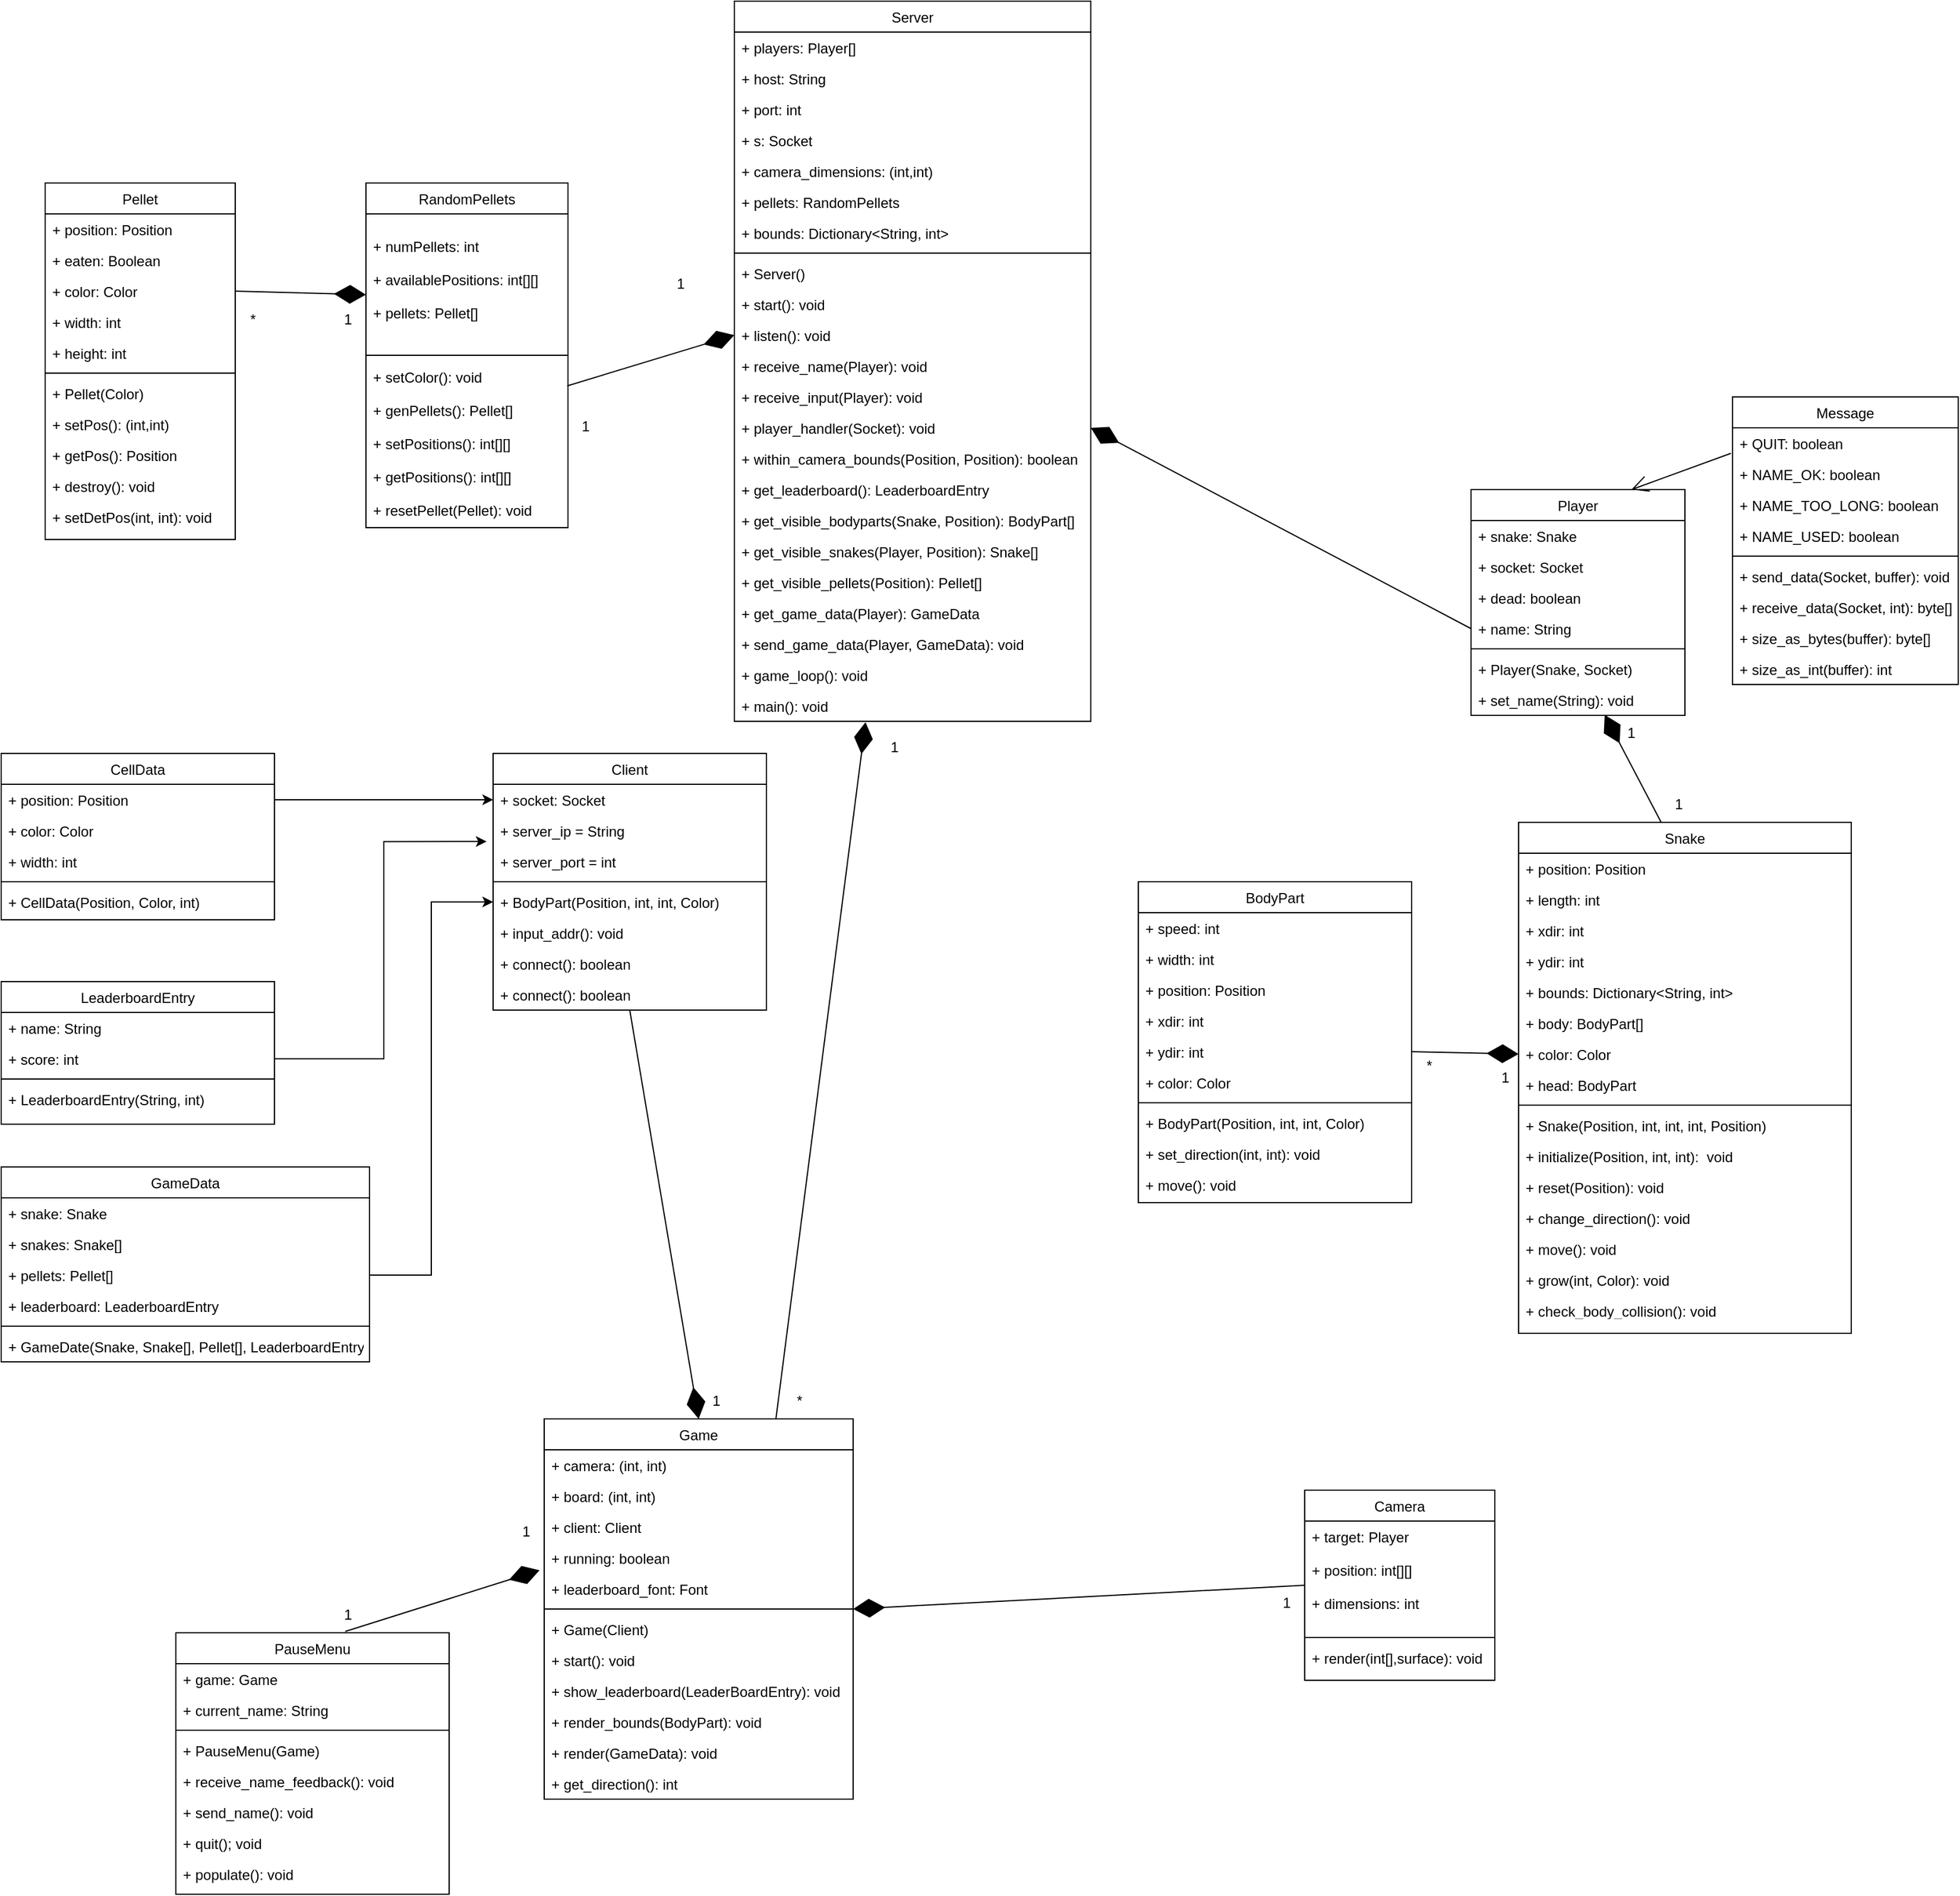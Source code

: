 <mxfile version="20.4.0" type="device"><diagram id="C5RBs43oDa-KdzZeNtuy" name="Page-1"><mxGraphModel dx="4647" dy="3309" grid="1" gridSize="10" guides="1" tooltips="1" connect="1" arrows="1" fold="1" page="1" pageScale="1" pageWidth="827" pageHeight="1169" math="0" shadow="0"><root><mxCell id="WIyWlLk6GJQsqaUBKTNV-0"/><mxCell id="WIyWlLk6GJQsqaUBKTNV-1" parent="WIyWlLk6GJQsqaUBKTNV-0"/><mxCell id="zkfFHV4jXpPFQw0GAbJ--0" value="Snake" style="swimlane;fontStyle=0;align=center;verticalAlign=top;childLayout=stackLayout;horizontal=1;startSize=26;horizontalStack=0;resizeParent=1;resizeLast=0;collapsible=1;marginBottom=0;rounded=0;shadow=0;strokeWidth=1;" parent="WIyWlLk6GJQsqaUBKTNV-1" vertex="1"><mxGeometry x="450" y="148" width="280" height="430" as="geometry"><mxRectangle x="230" y="140" width="160" height="26" as="alternateBounds"/></mxGeometry></mxCell><mxCell id="zkfFHV4jXpPFQw0GAbJ--3" value="+ position: Position" style="text;align=left;verticalAlign=top;spacingLeft=4;spacingRight=4;overflow=hidden;rotatable=0;points=[[0,0.5],[1,0.5]];portConstraint=eastwest;rounded=0;shadow=0;html=0;" parent="zkfFHV4jXpPFQw0GAbJ--0" vertex="1"><mxGeometry y="26" width="280" height="26" as="geometry"/></mxCell><mxCell id="48n-XWehbsM2ndOHuNbW-22" value="+ length: int" style="text;align=left;verticalAlign=top;spacingLeft=4;spacingRight=4;overflow=hidden;rotatable=0;points=[[0,0.5],[1,0.5]];portConstraint=eastwest;rounded=0;shadow=0;html=0;" parent="zkfFHV4jXpPFQw0GAbJ--0" vertex="1"><mxGeometry y="52" width="280" height="26" as="geometry"/></mxCell><mxCell id="_cv5sk4QnONguo-uFvRL-14" value="+ xdir: int" style="text;align=left;verticalAlign=top;spacingLeft=4;spacingRight=4;overflow=hidden;rotatable=0;points=[[0,0.5],[1,0.5]];portConstraint=eastwest;rounded=0;shadow=0;html=0;" parent="zkfFHV4jXpPFQw0GAbJ--0" vertex="1"><mxGeometry y="78" width="280" height="26" as="geometry"/></mxCell><mxCell id="_cv5sk4QnONguo-uFvRL-15" value="+ ydir: int" style="text;align=left;verticalAlign=top;spacingLeft=4;spacingRight=4;overflow=hidden;rotatable=0;points=[[0,0.5],[1,0.5]];portConstraint=eastwest;rounded=0;shadow=0;html=0;" parent="zkfFHV4jXpPFQw0GAbJ--0" vertex="1"><mxGeometry y="104" width="280" height="26" as="geometry"/></mxCell><mxCell id="_cv5sk4QnONguo-uFvRL-16" value="+ bounds: Dictionary&lt;String, int&gt;" style="text;align=left;verticalAlign=top;spacingLeft=4;spacingRight=4;overflow=hidden;rotatable=0;points=[[0,0.5],[1,0.5]];portConstraint=eastwest;rounded=0;shadow=0;html=0;" parent="zkfFHV4jXpPFQw0GAbJ--0" vertex="1"><mxGeometry y="130" width="280" height="26" as="geometry"/></mxCell><mxCell id="zkfFHV4jXpPFQw0GAbJ--1" value="+ body: BodyPart[]" style="text;align=left;verticalAlign=top;spacingLeft=4;spacingRight=4;overflow=hidden;rotatable=0;points=[[0,0.5],[1,0.5]];portConstraint=eastwest;" parent="zkfFHV4jXpPFQw0GAbJ--0" vertex="1"><mxGeometry y="156" width="280" height="26" as="geometry"/></mxCell><mxCell id="48n-XWehbsM2ndOHuNbW-24" value="+ color: Color" style="text;align=left;verticalAlign=top;spacingLeft=4;spacingRight=4;overflow=hidden;rotatable=0;points=[[0,0.5],[1,0.5]];portConstraint=eastwest;rounded=0;shadow=0;html=0;" parent="zkfFHV4jXpPFQw0GAbJ--0" vertex="1"><mxGeometry y="182" width="280" height="26" as="geometry"/></mxCell><mxCell id="_cv5sk4QnONguo-uFvRL-13" value="+ head: BodyPart" style="text;align=left;verticalAlign=top;spacingLeft=4;spacingRight=4;overflow=hidden;rotatable=0;points=[[0,0.5],[1,0.5]];portConstraint=eastwest;rounded=0;shadow=0;html=0;" parent="zkfFHV4jXpPFQw0GAbJ--0" vertex="1"><mxGeometry y="208" width="280" height="26" as="geometry"/></mxCell><mxCell id="zkfFHV4jXpPFQw0GAbJ--4" value="" style="line;html=1;strokeWidth=1;align=left;verticalAlign=middle;spacingTop=-1;spacingLeft=3;spacingRight=3;rotatable=0;labelPosition=right;points=[];portConstraint=eastwest;" parent="zkfFHV4jXpPFQw0GAbJ--0" vertex="1"><mxGeometry y="234" width="280" height="8" as="geometry"/></mxCell><mxCell id="zkfFHV4jXpPFQw0GAbJ--5" value="+ Snake(Position, int, int, int, Position)" style="text;align=left;verticalAlign=top;spacingLeft=4;spacingRight=4;overflow=hidden;rotatable=0;points=[[0,0.5],[1,0.5]];portConstraint=eastwest;" parent="zkfFHV4jXpPFQw0GAbJ--0" vertex="1"><mxGeometry y="242" width="280" height="26" as="geometry"/></mxCell><mxCell id="48n-XWehbsM2ndOHuNbW-25" value="+ initialize(Position, int, int):  void" style="text;align=left;verticalAlign=top;spacingLeft=4;spacingRight=4;overflow=hidden;rotatable=0;points=[[0,0.5],[1,0.5]];portConstraint=eastwest;" parent="zkfFHV4jXpPFQw0GAbJ--0" vertex="1"><mxGeometry y="268" width="280" height="26" as="geometry"/></mxCell><mxCell id="48n-XWehbsM2ndOHuNbW-31" value="+ reset(Position): void" style="text;align=left;verticalAlign=top;spacingLeft=4;spacingRight=4;overflow=hidden;rotatable=0;points=[[0,0.5],[1,0.5]];portConstraint=eastwest;" parent="zkfFHV4jXpPFQw0GAbJ--0" vertex="1"><mxGeometry y="294" width="280" height="26" as="geometry"/></mxCell><mxCell id="48n-XWehbsM2ndOHuNbW-26" value="+ change_direction(): void" style="text;align=left;verticalAlign=top;spacingLeft=4;spacingRight=4;overflow=hidden;rotatable=0;points=[[0,0.5],[1,0.5]];portConstraint=eastwest;" parent="zkfFHV4jXpPFQw0GAbJ--0" vertex="1"><mxGeometry y="320" width="280" height="26" as="geometry"/></mxCell><mxCell id="48n-XWehbsM2ndOHuNbW-27" value="+ move(): void" style="text;align=left;verticalAlign=top;spacingLeft=4;spacingRight=4;overflow=hidden;rotatable=0;points=[[0,0.5],[1,0.5]];portConstraint=eastwest;" parent="zkfFHV4jXpPFQw0GAbJ--0" vertex="1"><mxGeometry y="346" width="280" height="26" as="geometry"/></mxCell><mxCell id="48n-XWehbsM2ndOHuNbW-29" value="+ grow(int, Color): void" style="text;align=left;verticalAlign=top;spacingLeft=4;spacingRight=4;overflow=hidden;rotatable=0;points=[[0,0.5],[1,0.5]];portConstraint=eastwest;" parent="zkfFHV4jXpPFQw0GAbJ--0" vertex="1"><mxGeometry y="372" width="280" height="26" as="geometry"/></mxCell><mxCell id="48n-XWehbsM2ndOHuNbW-28" value="+ check_body_collision(): void" style="text;align=left;verticalAlign=top;spacingLeft=4;spacingRight=4;overflow=hidden;rotatable=0;points=[[0,0.5],[1,0.5]];portConstraint=eastwest;" parent="zkfFHV4jXpPFQw0GAbJ--0" vertex="1"><mxGeometry y="398" width="280" height="16" as="geometry"/></mxCell><mxCell id="zkfFHV4jXpPFQw0GAbJ--6" value="Player" style="swimlane;fontStyle=0;align=center;verticalAlign=top;childLayout=stackLayout;horizontal=1;startSize=26;horizontalStack=0;resizeParent=1;resizeLast=0;collapsible=1;marginBottom=0;rounded=0;shadow=0;strokeWidth=1;" parent="WIyWlLk6GJQsqaUBKTNV-1" vertex="1"><mxGeometry x="410" y="-132" width="180" height="190" as="geometry"><mxRectangle x="130" y="380" width="160" height="26" as="alternateBounds"/></mxGeometry></mxCell><mxCell id="zkfFHV4jXpPFQw0GAbJ--8" value="+ snake: Snake" style="text;align=left;verticalAlign=top;spacingLeft=4;spacingRight=4;overflow=hidden;rotatable=0;points=[[0,0.5],[1,0.5]];portConstraint=eastwest;rounded=0;shadow=0;html=0;" parent="zkfFHV4jXpPFQw0GAbJ--6" vertex="1"><mxGeometry y="26" width="180" height="26" as="geometry"/></mxCell><mxCell id="_cv5sk4QnONguo-uFvRL-17" value="+ socket: Socket" style="text;align=left;verticalAlign=top;spacingLeft=4;spacingRight=4;overflow=hidden;rotatable=0;points=[[0,0.5],[1,0.5]];portConstraint=eastwest;rounded=0;shadow=0;html=0;" parent="zkfFHV4jXpPFQw0GAbJ--6" vertex="1"><mxGeometry y="52" width="180" height="26" as="geometry"/></mxCell><mxCell id="_cv5sk4QnONguo-uFvRL-18" value="+ dead: boolean" style="text;align=left;verticalAlign=top;spacingLeft=4;spacingRight=4;overflow=hidden;rotatable=0;points=[[0,0.5],[1,0.5]];portConstraint=eastwest;rounded=0;shadow=0;html=0;" parent="zkfFHV4jXpPFQw0GAbJ--6" vertex="1"><mxGeometry y="78" width="180" height="26" as="geometry"/></mxCell><mxCell id="_cv5sk4QnONguo-uFvRL-19" value="+ name: String" style="text;align=left;verticalAlign=top;spacingLeft=4;spacingRight=4;overflow=hidden;rotatable=0;points=[[0,0.5],[1,0.5]];portConstraint=eastwest;rounded=0;shadow=0;html=0;" parent="zkfFHV4jXpPFQw0GAbJ--6" vertex="1"><mxGeometry y="104" width="180" height="26" as="geometry"/></mxCell><mxCell id="zkfFHV4jXpPFQw0GAbJ--9" value="" style="line;html=1;strokeWidth=1;align=left;verticalAlign=middle;spacingTop=-1;spacingLeft=3;spacingRight=3;rotatable=0;labelPosition=right;points=[];portConstraint=eastwest;" parent="zkfFHV4jXpPFQw0GAbJ--6" vertex="1"><mxGeometry y="130" width="180" height="8" as="geometry"/></mxCell><mxCell id="zkfFHV4jXpPFQw0GAbJ--11" value="+ Player(Snake, Socket)" style="text;align=left;verticalAlign=top;spacingLeft=4;spacingRight=4;overflow=hidden;rotatable=0;points=[[0,0.5],[1,0.5]];portConstraint=eastwest;" parent="zkfFHV4jXpPFQw0GAbJ--6" vertex="1"><mxGeometry y="138" width="180" height="26" as="geometry"/></mxCell><mxCell id="48n-XWehbsM2ndOHuNbW-16" value="+ set_name(String): void" style="text;align=left;verticalAlign=top;spacingLeft=4;spacingRight=4;overflow=hidden;rotatable=0;points=[[0,0.5],[1,0.5]];portConstraint=eastwest;" parent="zkfFHV4jXpPFQw0GAbJ--6" vertex="1"><mxGeometry y="164" width="180" height="26" as="geometry"/></mxCell><mxCell id="zkfFHV4jXpPFQw0GAbJ--17" value="Pellet" style="swimlane;fontStyle=0;align=center;verticalAlign=top;childLayout=stackLayout;horizontal=1;startSize=26;horizontalStack=0;resizeParent=1;resizeLast=0;collapsible=1;marginBottom=0;rounded=0;shadow=0;strokeWidth=1;" parent="WIyWlLk6GJQsqaUBKTNV-1" vertex="1"><mxGeometry x="-790" y="-390" width="160" height="300" as="geometry"><mxRectangle x="550" y="140" width="160" height="26" as="alternateBounds"/></mxGeometry></mxCell><mxCell id="zkfFHV4jXpPFQw0GAbJ--18" value="+ position: Position" style="text;align=left;verticalAlign=top;spacingLeft=4;spacingRight=4;overflow=hidden;rotatable=0;points=[[0,0.5],[1,0.5]];portConstraint=eastwest;" parent="zkfFHV4jXpPFQw0GAbJ--17" vertex="1"><mxGeometry y="26" width="160" height="26" as="geometry"/></mxCell><mxCell id="zkfFHV4jXpPFQw0GAbJ--19" value="+ eaten: Boolean" style="text;align=left;verticalAlign=top;spacingLeft=4;spacingRight=4;overflow=hidden;rotatable=0;points=[[0,0.5],[1,0.5]];portConstraint=eastwest;rounded=0;shadow=0;html=0;" parent="zkfFHV4jXpPFQw0GAbJ--17" vertex="1"><mxGeometry y="52" width="160" height="26" as="geometry"/></mxCell><mxCell id="zkfFHV4jXpPFQw0GAbJ--20" value="+ color: Color" style="text;align=left;verticalAlign=top;spacingLeft=4;spacingRight=4;overflow=hidden;rotatable=0;points=[[0,0.5],[1,0.5]];portConstraint=eastwest;rounded=0;shadow=0;html=0;" parent="zkfFHV4jXpPFQw0GAbJ--17" vertex="1"><mxGeometry y="78" width="160" height="26" as="geometry"/></mxCell><mxCell id="zkfFHV4jXpPFQw0GAbJ--21" value="+ width: int" style="text;align=left;verticalAlign=top;spacingLeft=4;spacingRight=4;overflow=hidden;rotatable=0;points=[[0,0.5],[1,0.5]];portConstraint=eastwest;rounded=0;shadow=0;html=0;" parent="zkfFHV4jXpPFQw0GAbJ--17" vertex="1"><mxGeometry y="104" width="160" height="26" as="geometry"/></mxCell><mxCell id="zkfFHV4jXpPFQw0GAbJ--22" value="+ height: int" style="text;align=left;verticalAlign=top;spacingLeft=4;spacingRight=4;overflow=hidden;rotatable=0;points=[[0,0.5],[1,0.5]];portConstraint=eastwest;rounded=0;shadow=0;html=0;" parent="zkfFHV4jXpPFQw0GAbJ--17" vertex="1"><mxGeometry y="130" width="160" height="26" as="geometry"/></mxCell><mxCell id="zkfFHV4jXpPFQw0GAbJ--23" value="" style="line;html=1;strokeWidth=1;align=left;verticalAlign=middle;spacingTop=-1;spacingLeft=3;spacingRight=3;rotatable=0;labelPosition=right;points=[];portConstraint=eastwest;" parent="zkfFHV4jXpPFQw0GAbJ--17" vertex="1"><mxGeometry y="156" width="160" height="8" as="geometry"/></mxCell><mxCell id="48n-XWehbsM2ndOHuNbW-38" value="+ Pellet(Color)" style="text;align=left;verticalAlign=top;spacingLeft=4;spacingRight=4;overflow=hidden;rotatable=0;points=[[0,0.5],[1,0.5]];portConstraint=eastwest;" parent="zkfFHV4jXpPFQw0GAbJ--17" vertex="1"><mxGeometry y="164" width="160" height="26" as="geometry"/></mxCell><mxCell id="zkfFHV4jXpPFQw0GAbJ--24" value="+ setPos(): (int,int)" style="text;align=left;verticalAlign=top;spacingLeft=4;spacingRight=4;overflow=hidden;rotatable=0;points=[[0,0.5],[1,0.5]];portConstraint=eastwest;" parent="zkfFHV4jXpPFQw0GAbJ--17" vertex="1"><mxGeometry y="190" width="160" height="26" as="geometry"/></mxCell><mxCell id="zkfFHV4jXpPFQw0GAbJ--25" value="+ getPos(): Position" style="text;align=left;verticalAlign=top;spacingLeft=4;spacingRight=4;overflow=hidden;rotatable=0;points=[[0,0.5],[1,0.5]];portConstraint=eastwest;" parent="zkfFHV4jXpPFQw0GAbJ--17" vertex="1"><mxGeometry y="216" width="160" height="26" as="geometry"/></mxCell><mxCell id="48n-XWehbsM2ndOHuNbW-34" value="+ destroy(): void" style="text;align=left;verticalAlign=top;spacingLeft=4;spacingRight=4;overflow=hidden;rotatable=0;points=[[0,0.5],[1,0.5]];portConstraint=eastwest;" parent="zkfFHV4jXpPFQw0GAbJ--17" vertex="1"><mxGeometry y="242" width="160" height="26" as="geometry"/></mxCell><mxCell id="48n-XWehbsM2ndOHuNbW-35" value="+ setDetPos(int, int): void" style="text;align=left;verticalAlign=top;spacingLeft=4;spacingRight=4;overflow=hidden;rotatable=0;points=[[0,0.5],[1,0.5]];portConstraint=eastwest;" parent="zkfFHV4jXpPFQw0GAbJ--17" vertex="1"><mxGeometry y="268" width="160" height="26" as="geometry"/></mxCell><mxCell id="48n-XWehbsM2ndOHuNbW-0" value="Message" style="swimlane;fontStyle=0;align=center;verticalAlign=top;childLayout=stackLayout;horizontal=1;startSize=26;horizontalStack=0;resizeParent=1;resizeLast=0;collapsible=1;marginBottom=0;rounded=0;shadow=0;strokeWidth=1;" parent="WIyWlLk6GJQsqaUBKTNV-1" vertex="1"><mxGeometry x="630" y="-210" width="190" height="242" as="geometry"><mxRectangle x="130" y="380" width="160" height="26" as="alternateBounds"/></mxGeometry></mxCell><mxCell id="48n-XWehbsM2ndOHuNbW-1" value="+ QUIT: boolean" style="text;align=left;verticalAlign=top;spacingLeft=4;spacingRight=4;overflow=hidden;rotatable=0;points=[[0,0.5],[1,0.5]];portConstraint=eastwest;" parent="48n-XWehbsM2ndOHuNbW-0" vertex="1"><mxGeometry y="26" width="190" height="26" as="geometry"/></mxCell><mxCell id="_cv5sk4QnONguo-uFvRL-66" value="+ NAME_OK: boolean" style="text;align=left;verticalAlign=top;spacingLeft=4;spacingRight=4;overflow=hidden;rotatable=0;points=[[0,0.5],[1,0.5]];portConstraint=eastwest;" parent="48n-XWehbsM2ndOHuNbW-0" vertex="1"><mxGeometry y="52" width="190" height="26" as="geometry"/></mxCell><mxCell id="_cv5sk4QnONguo-uFvRL-67" value="+ NAME_TOO_LONG: boolean" style="text;align=left;verticalAlign=top;spacingLeft=4;spacingRight=4;overflow=hidden;rotatable=0;points=[[0,0.5],[1,0.5]];portConstraint=eastwest;" parent="48n-XWehbsM2ndOHuNbW-0" vertex="1"><mxGeometry y="78" width="190" height="26" as="geometry"/></mxCell><mxCell id="_cv5sk4QnONguo-uFvRL-68" value="+ NAME_USED: boolean" style="text;align=left;verticalAlign=top;spacingLeft=4;spacingRight=4;overflow=hidden;rotatable=0;points=[[0,0.5],[1,0.5]];portConstraint=eastwest;" parent="48n-XWehbsM2ndOHuNbW-0" vertex="1"><mxGeometry y="104" width="190" height="26" as="geometry"/></mxCell><mxCell id="48n-XWehbsM2ndOHuNbW-3" value="" style="line;html=1;strokeWidth=1;align=left;verticalAlign=middle;spacingTop=-1;spacingLeft=3;spacingRight=3;rotatable=0;labelPosition=right;points=[];portConstraint=eastwest;" parent="48n-XWehbsM2ndOHuNbW-0" vertex="1"><mxGeometry y="130" width="190" height="8" as="geometry"/></mxCell><mxCell id="48n-XWehbsM2ndOHuNbW-4" value="+ send_data(Socket, buffer): void" style="text;align=left;verticalAlign=top;spacingLeft=4;spacingRight=4;overflow=hidden;rotatable=0;points=[[0,0.5],[1,0.5]];portConstraint=eastwest;fontStyle=0" parent="48n-XWehbsM2ndOHuNbW-0" vertex="1"><mxGeometry y="138" width="190" height="26" as="geometry"/></mxCell><mxCell id="48n-XWehbsM2ndOHuNbW-5" value="+ receive_data(Socket, int): byte[]" style="text;align=left;verticalAlign=top;spacingLeft=4;spacingRight=4;overflow=hidden;rotatable=0;points=[[0,0.5],[1,0.5]];portConstraint=eastwest;" parent="48n-XWehbsM2ndOHuNbW-0" vertex="1"><mxGeometry y="164" width="190" height="26" as="geometry"/></mxCell><mxCell id="48n-XWehbsM2ndOHuNbW-39" value="+ size_as_bytes(buffer): byte[]" style="text;align=left;verticalAlign=top;spacingLeft=4;spacingRight=4;overflow=hidden;rotatable=0;points=[[0,0.5],[1,0.5]];portConstraint=eastwest;" parent="48n-XWehbsM2ndOHuNbW-0" vertex="1"><mxGeometry y="190" width="190" height="26" as="geometry"/></mxCell><mxCell id="_cv5sk4QnONguo-uFvRL-69" value="+ size_as_int(buffer): int" style="text;align=left;verticalAlign=top;spacingLeft=4;spacingRight=4;overflow=hidden;rotatable=0;points=[[0,0.5],[1,0.5]];portConstraint=eastwest;" parent="48n-XWehbsM2ndOHuNbW-0" vertex="1"><mxGeometry y="216" width="190" height="26" as="geometry"/></mxCell><mxCell id="zkfFHV4jXpPFQw0GAbJ--13" value="BodyPart" style="swimlane;fontStyle=0;align=center;verticalAlign=top;childLayout=stackLayout;horizontal=1;startSize=26;horizontalStack=0;resizeParent=1;resizeLast=0;collapsible=1;marginBottom=0;rounded=0;shadow=0;strokeWidth=1;" parent="WIyWlLk6GJQsqaUBKTNV-1" vertex="1"><mxGeometry x="130" y="198" width="230" height="270" as="geometry"><mxRectangle x="340" y="380" width="170" height="26" as="alternateBounds"/></mxGeometry></mxCell><mxCell id="zkfFHV4jXpPFQw0GAbJ--14" value="+ speed: int" style="text;align=left;verticalAlign=top;spacingLeft=4;spacingRight=4;overflow=hidden;rotatable=0;points=[[0,0.5],[1,0.5]];portConstraint=eastwest;" parent="zkfFHV4jXpPFQw0GAbJ--13" vertex="1"><mxGeometry y="26" width="230" height="26" as="geometry"/></mxCell><mxCell id="48n-XWehbsM2ndOHuNbW-12" value="+ width: int" style="text;align=left;verticalAlign=top;spacingLeft=4;spacingRight=4;overflow=hidden;rotatable=0;points=[[0,0.5],[1,0.5]];portConstraint=eastwest;" parent="zkfFHV4jXpPFQw0GAbJ--13" vertex="1"><mxGeometry y="52" width="230" height="26" as="geometry"/></mxCell><mxCell id="48n-XWehbsM2ndOHuNbW-19" value="+ position: Position" style="text;align=left;verticalAlign=top;spacingLeft=4;spacingRight=4;overflow=hidden;rotatable=0;points=[[0,0.5],[1,0.5]];portConstraint=eastwest;" parent="zkfFHV4jXpPFQw0GAbJ--13" vertex="1"><mxGeometry y="78" width="230" height="26" as="geometry"/></mxCell><mxCell id="48n-XWehbsM2ndOHuNbW-18" value="+ xdir: int" style="text;align=left;verticalAlign=top;spacingLeft=4;spacingRight=4;overflow=hidden;rotatable=0;points=[[0,0.5],[1,0.5]];portConstraint=eastwest;" parent="zkfFHV4jXpPFQw0GAbJ--13" vertex="1"><mxGeometry y="104" width="230" height="26" as="geometry"/></mxCell><mxCell id="48n-XWehbsM2ndOHuNbW-17" value="+ ydir: int" style="text;align=left;verticalAlign=top;spacingLeft=4;spacingRight=4;overflow=hidden;rotatable=0;points=[[0,0.5],[1,0.5]];portConstraint=eastwest;" parent="zkfFHV4jXpPFQw0GAbJ--13" vertex="1"><mxGeometry y="130" width="230" height="26" as="geometry"/></mxCell><mxCell id="48n-XWehbsM2ndOHuNbW-20" value="+ color: Color" style="text;align=left;verticalAlign=top;spacingLeft=4;spacingRight=4;overflow=hidden;rotatable=0;points=[[0,0.5],[1,0.5]];portConstraint=eastwest;" parent="zkfFHV4jXpPFQw0GAbJ--13" vertex="1"><mxGeometry y="156" width="230" height="26" as="geometry"/></mxCell><mxCell id="zkfFHV4jXpPFQw0GAbJ--15" value="" style="line;html=1;strokeWidth=1;align=left;verticalAlign=middle;spacingTop=-1;spacingLeft=3;spacingRight=3;rotatable=0;labelPosition=right;points=[];portConstraint=eastwest;" parent="zkfFHV4jXpPFQw0GAbJ--13" vertex="1"><mxGeometry y="182" width="230" height="8" as="geometry"/></mxCell><mxCell id="48n-XWehbsM2ndOHuNbW-21" value="+ BodyPart(Position, int, int, Color)" style="text;align=left;verticalAlign=top;spacingLeft=4;spacingRight=4;overflow=hidden;rotatable=0;points=[[0,0.5],[1,0.5]];portConstraint=eastwest;" parent="zkfFHV4jXpPFQw0GAbJ--13" vertex="1"><mxGeometry y="190" width="230" height="26" as="geometry"/></mxCell><mxCell id="48n-XWehbsM2ndOHuNbW-13" value="+ set_direction(int, int): void" style="text;align=left;verticalAlign=top;spacingLeft=4;spacingRight=4;overflow=hidden;rotatable=0;points=[[0,0.5],[1,0.5]];portConstraint=eastwest;" parent="zkfFHV4jXpPFQw0GAbJ--13" vertex="1"><mxGeometry y="216" width="230" height="26" as="geometry"/></mxCell><mxCell id="48n-XWehbsM2ndOHuNbW-14" value="+ move(): void" style="text;align=left;verticalAlign=top;spacingLeft=4;spacingRight=4;overflow=hidden;rotatable=0;points=[[0,0.5],[1,0.5]];portConstraint=eastwest;" parent="zkfFHV4jXpPFQw0GAbJ--13" vertex="1"><mxGeometry y="242" width="230" height="26" as="geometry"/></mxCell><mxCell id="po9orj5SEVf0U3IAQ7cO-0" value="RandomPellets" style="swimlane;fontStyle=0;align=center;verticalAlign=top;childLayout=stackLayout;horizontal=1;startSize=26;horizontalStack=0;resizeParent=1;resizeParentMax=0;resizeLast=0;collapsible=1;marginBottom=0;" parent="WIyWlLk6GJQsqaUBKTNV-1" vertex="1"><mxGeometry x="-520" y="-390" width="170" height="290" as="geometry"/></mxCell><mxCell id="po9orj5SEVf0U3IAQ7cO-1" value="&#10;+ numPellets: int&#10;&#10;+ availablePositions: int[][]&#10;&#10;+ pellets: Pellet[] " style="text;strokeColor=none;fillColor=none;align=left;verticalAlign=top;spacingLeft=4;spacingRight=4;overflow=hidden;rotatable=0;points=[[0,0.5],[1,0.5]];portConstraint=eastwest;" parent="po9orj5SEVf0U3IAQ7cO-0" vertex="1"><mxGeometry y="26" width="170" height="114" as="geometry"/></mxCell><mxCell id="po9orj5SEVf0U3IAQ7cO-2" value="" style="line;strokeWidth=1;fillColor=none;align=left;verticalAlign=middle;spacingTop=-1;spacingLeft=3;spacingRight=3;rotatable=0;labelPosition=right;points=[];portConstraint=eastwest;strokeColor=inherit;" parent="po9orj5SEVf0U3IAQ7cO-0" vertex="1"><mxGeometry y="140" width="170" height="10" as="geometry"/></mxCell><mxCell id="po9orj5SEVf0U3IAQ7cO-3" value="+ setColor(): void&#10;&#10;+ genPellets(): Pellet[]&#10;&#10;+ setPositions(): int[][]&#10;&#10;+ getPositions(): int[][]&#10;&#10;+ resetPellet(Pellet): void" style="text;strokeColor=none;fillColor=none;align=left;verticalAlign=top;spacingLeft=4;spacingRight=4;overflow=hidden;rotatable=0;points=[[0,0.5],[1,0.5]];portConstraint=eastwest;" parent="po9orj5SEVf0U3IAQ7cO-0" vertex="1"><mxGeometry y="150" width="170" height="140" as="geometry"/></mxCell><mxCell id="po9orj5SEVf0U3IAQ7cO-4" value="Camera" style="swimlane;fontStyle=0;align=center;verticalAlign=top;childLayout=stackLayout;horizontal=1;startSize=26;horizontalStack=0;resizeParent=1;resizeParentMax=0;resizeLast=0;collapsible=1;marginBottom=0;" parent="WIyWlLk6GJQsqaUBKTNV-1" vertex="1"><mxGeometry x="270" y="710" width="160" height="160" as="geometry"/></mxCell><mxCell id="po9orj5SEVf0U3IAQ7cO-5" value="+ target: Player&#10;&#10;+ position: int[][]  &#10;      &#10;+ dimensions: int" style="text;strokeColor=none;fillColor=none;align=left;verticalAlign=top;spacingLeft=4;spacingRight=4;overflow=hidden;rotatable=0;points=[[0,0.5],[1,0.5]];portConstraint=eastwest;" parent="po9orj5SEVf0U3IAQ7cO-4" vertex="1"><mxGeometry y="26" width="160" height="94" as="geometry"/></mxCell><mxCell id="po9orj5SEVf0U3IAQ7cO-6" value="" style="line;strokeWidth=1;fillColor=none;align=left;verticalAlign=middle;spacingTop=-1;spacingLeft=3;spacingRight=3;rotatable=0;labelPosition=right;points=[];portConstraint=eastwest;strokeColor=inherit;" parent="po9orj5SEVf0U3IAQ7cO-4" vertex="1"><mxGeometry y="120" width="160" height="8" as="geometry"/></mxCell><mxCell id="po9orj5SEVf0U3IAQ7cO-7" value="+ render(int[],surface): void" style="text;strokeColor=none;fillColor=none;align=left;verticalAlign=top;spacingLeft=4;spacingRight=4;overflow=hidden;rotatable=0;points=[[0,0.5],[1,0.5]];portConstraint=eastwest;" parent="po9orj5SEVf0U3IAQ7cO-4" vertex="1"><mxGeometry y="128" width="160" height="32" as="geometry"/></mxCell><mxCell id="po9orj5SEVf0U3IAQ7cO-8" value="" style="endArrow=diamondThin;endFill=1;endSize=24;html=1;rounded=0;exitX=1;exitY=0.5;exitDx=0;exitDy=0;entryX=0;entryY=0.5;entryDx=0;entryDy=0;" parent="WIyWlLk6GJQsqaUBKTNV-1" source="48n-XWehbsM2ndOHuNbW-17" target="48n-XWehbsM2ndOHuNbW-24" edge="1"><mxGeometry width="160" relative="1" as="geometry"><mxPoint x="350" y="488" as="sourcePoint"/><mxPoint x="510" y="488" as="targetPoint"/></mxGeometry></mxCell><mxCell id="po9orj5SEVf0U3IAQ7cO-9" value="" style="endArrow=diamondThin;endFill=1;endSize=24;html=1;rounded=0;exitX=1;exitY=0.5;exitDx=0;exitDy=0;" parent="WIyWlLk6GJQsqaUBKTNV-1" source="zkfFHV4jXpPFQw0GAbJ--20" edge="1"><mxGeometry width="160" relative="1" as="geometry"><mxPoint x="-430" y="-160" as="sourcePoint"/><mxPoint x="-520" y="-296" as="targetPoint"/></mxGeometry></mxCell><mxCell id="po9orj5SEVf0U3IAQ7cO-13" value="" style="endArrow=open;endFill=1;endSize=12;html=1;rounded=0;exitX=-0.007;exitY=0.827;exitDx=0;exitDy=0;entryX=0.75;entryY=0;entryDx=0;entryDy=0;exitPerimeter=0;" parent="WIyWlLk6GJQsqaUBKTNV-1" source="48n-XWehbsM2ndOHuNbW-1" target="zkfFHV4jXpPFQw0GAbJ--6" edge="1"><mxGeometry width="160" relative="1" as="geometry"><mxPoint x="630" y="1223" as="sourcePoint"/><mxPoint x="730" y="1198" as="targetPoint"/></mxGeometry></mxCell><mxCell id="QtI4XztvgOENwfLtmvUp-0" value="1" style="text;html=1;strokeColor=none;fillColor=none;align=center;verticalAlign=middle;whiteSpace=wrap;rounded=0;" parent="WIyWlLk6GJQsqaUBKTNV-1" vertex="1"><mxGeometry x="240" y="790" width="30" height="30" as="geometry"/></mxCell><mxCell id="QtI4XztvgOENwfLtmvUp-1" value="1" style="text;html=1;strokeColor=none;fillColor=none;align=center;verticalAlign=middle;whiteSpace=wrap;rounded=0;" parent="WIyWlLk6GJQsqaUBKTNV-1" vertex="1"><mxGeometry x="-400" y="730" width="30" height="30" as="geometry"/></mxCell><mxCell id="QtI4XztvgOENwfLtmvUp-4" value="1" style="text;html=1;strokeColor=none;fillColor=none;align=center;verticalAlign=middle;whiteSpace=wrap;rounded=0;" parent="WIyWlLk6GJQsqaUBKTNV-1" vertex="1"><mxGeometry x="-550" y="-290" width="30" height="30" as="geometry"/></mxCell><mxCell id="QtI4XztvgOENwfLtmvUp-5" value="*" style="text;html=1;strokeColor=none;fillColor=none;align=center;verticalAlign=middle;whiteSpace=wrap;rounded=0;" parent="WIyWlLk6GJQsqaUBKTNV-1" vertex="1"><mxGeometry x="-630" y="-290" width="30" height="30" as="geometry"/></mxCell><mxCell id="QtI4XztvgOENwfLtmvUp-6" value="1" style="text;html=1;strokeColor=none;fillColor=none;align=center;verticalAlign=middle;whiteSpace=wrap;rounded=0;" parent="WIyWlLk6GJQsqaUBKTNV-1" vertex="1"><mxGeometry x="424" y="348" width="30" height="30" as="geometry"/></mxCell><mxCell id="QtI4XztvgOENwfLtmvUp-7" value="*" style="text;html=1;strokeColor=none;fillColor=none;align=center;verticalAlign=middle;whiteSpace=wrap;rounded=0;" parent="WIyWlLk6GJQsqaUBKTNV-1" vertex="1"><mxGeometry x="360" y="338" width="30" height="30" as="geometry"/></mxCell><mxCell id="_cv5sk4QnONguo-uFvRL-0" value="Client" style="swimlane;fontStyle=0;align=center;verticalAlign=top;childLayout=stackLayout;horizontal=1;startSize=26;horizontalStack=0;resizeParent=1;resizeLast=0;collapsible=1;marginBottom=0;rounded=0;shadow=0;strokeWidth=1;" parent="WIyWlLk6GJQsqaUBKTNV-1" vertex="1"><mxGeometry x="-413" y="90" width="230" height="216" as="geometry"><mxRectangle x="340" y="380" width="170" height="26" as="alternateBounds"/></mxGeometry></mxCell><mxCell id="_cv5sk4QnONguo-uFvRL-5" value="+ socket: Socket" style="text;align=left;verticalAlign=top;spacingLeft=4;spacingRight=4;overflow=hidden;rotatable=0;points=[[0,0.5],[1,0.5]];portConstraint=eastwest;" parent="_cv5sk4QnONguo-uFvRL-0" vertex="1"><mxGeometry y="26" width="230" height="26" as="geometry"/></mxCell><mxCell id="_cv5sk4QnONguo-uFvRL-6" value="+ server_ip = String" style="text;align=left;verticalAlign=top;spacingLeft=4;spacingRight=4;overflow=hidden;rotatable=0;points=[[0,0.5],[1,0.5]];portConstraint=eastwest;" parent="_cv5sk4QnONguo-uFvRL-0" vertex="1"><mxGeometry y="52" width="230" height="26" as="geometry"/></mxCell><mxCell id="_cv5sk4QnONguo-uFvRL-71" value="+ server_port = int" style="text;align=left;verticalAlign=top;spacingLeft=4;spacingRight=4;overflow=hidden;rotatable=0;points=[[0,0.5],[1,0.5]];portConstraint=eastwest;" parent="_cv5sk4QnONguo-uFvRL-0" vertex="1"><mxGeometry y="78" width="230" height="26" as="geometry"/></mxCell><mxCell id="_cv5sk4QnONguo-uFvRL-7" value="" style="line;html=1;strokeWidth=1;align=left;verticalAlign=middle;spacingTop=-1;spacingLeft=3;spacingRight=3;rotatable=0;labelPosition=right;points=[];portConstraint=eastwest;" parent="_cv5sk4QnONguo-uFvRL-0" vertex="1"><mxGeometry y="104" width="230" height="8" as="geometry"/></mxCell><mxCell id="_cv5sk4QnONguo-uFvRL-8" value="+ BodyPart(Position, int, int, Color)" style="text;align=left;verticalAlign=top;spacingLeft=4;spacingRight=4;overflow=hidden;rotatable=0;points=[[0,0.5],[1,0.5]];portConstraint=eastwest;" parent="_cv5sk4QnONguo-uFvRL-0" vertex="1"><mxGeometry y="112" width="230" height="26" as="geometry"/></mxCell><mxCell id="_cv5sk4QnONguo-uFvRL-70" value="+ input_addr(): void" style="text;align=left;verticalAlign=top;spacingLeft=4;spacingRight=4;overflow=hidden;rotatable=0;points=[[0,0.5],[1,0.5]];portConstraint=eastwest;" parent="_cv5sk4QnONguo-uFvRL-0" vertex="1"><mxGeometry y="138" width="230" height="26" as="geometry"/></mxCell><mxCell id="_cv5sk4QnONguo-uFvRL-9" value="+ connect(): boolean" style="text;align=left;verticalAlign=top;spacingLeft=4;spacingRight=4;overflow=hidden;rotatable=0;points=[[0,0.5],[1,0.5]];portConstraint=eastwest;" parent="_cv5sk4QnONguo-uFvRL-0" vertex="1"><mxGeometry y="164" width="230" height="26" as="geometry"/></mxCell><mxCell id="MeRVw7zFDPCDrIk94WPR-0" value="+ connect(): boolean" style="text;align=left;verticalAlign=top;spacingLeft=4;spacingRight=4;overflow=hidden;rotatable=0;points=[[0,0.5],[1,0.5]];portConstraint=eastwest;" vertex="1" parent="_cv5sk4QnONguo-uFvRL-0"><mxGeometry y="190" width="230" height="26" as="geometry"/></mxCell><mxCell id="_cv5sk4QnONguo-uFvRL-24" value="CellData" style="swimlane;fontStyle=0;align=center;verticalAlign=top;childLayout=stackLayout;horizontal=1;startSize=26;horizontalStack=0;resizeParent=1;resizeLast=0;collapsible=1;marginBottom=0;rounded=0;shadow=0;strokeWidth=1;" parent="WIyWlLk6GJQsqaUBKTNV-1" vertex="1"><mxGeometry x="-827" y="90" width="230" height="140" as="geometry"><mxRectangle x="340" y="380" width="170" height="26" as="alternateBounds"/></mxGeometry></mxCell><mxCell id="_cv5sk4QnONguo-uFvRL-27" value="+ position: Position" style="text;align=left;verticalAlign=top;spacingLeft=4;spacingRight=4;overflow=hidden;rotatable=0;points=[[0,0.5],[1,0.5]];portConstraint=eastwest;" parent="_cv5sk4QnONguo-uFvRL-24" vertex="1"><mxGeometry y="26" width="230" height="26" as="geometry"/></mxCell><mxCell id="_cv5sk4QnONguo-uFvRL-36" value="+ color: Color" style="text;align=left;verticalAlign=top;spacingLeft=4;spacingRight=4;overflow=hidden;rotatable=0;points=[[0,0.5],[1,0.5]];portConstraint=eastwest;" parent="_cv5sk4QnONguo-uFvRL-24" vertex="1"><mxGeometry y="52" width="230" height="26" as="geometry"/></mxCell><mxCell id="_cv5sk4QnONguo-uFvRL-37" value="+ width: int" style="text;align=left;verticalAlign=top;spacingLeft=4;spacingRight=4;overflow=hidden;rotatable=0;points=[[0,0.5],[1,0.5]];portConstraint=eastwest;" parent="_cv5sk4QnONguo-uFvRL-24" vertex="1"><mxGeometry y="78" width="230" height="26" as="geometry"/></mxCell><mxCell id="_cv5sk4QnONguo-uFvRL-31" value="" style="line;html=1;strokeWidth=1;align=left;verticalAlign=middle;spacingTop=-1;spacingLeft=3;spacingRight=3;rotatable=0;labelPosition=right;points=[];portConstraint=eastwest;" parent="_cv5sk4QnONguo-uFvRL-24" vertex="1"><mxGeometry y="104" width="230" height="8" as="geometry"/></mxCell><mxCell id="_cv5sk4QnONguo-uFvRL-32" value="+ CellData(Position, Color, int)" style="text;align=left;verticalAlign=top;spacingLeft=4;spacingRight=4;overflow=hidden;rotatable=0;points=[[0,0.5],[1,0.5]];portConstraint=eastwest;" parent="_cv5sk4QnONguo-uFvRL-24" vertex="1"><mxGeometry y="112" width="230" height="26" as="geometry"/></mxCell><mxCell id="_cv5sk4QnONguo-uFvRL-38" value="LeaderboardEntry" style="swimlane;fontStyle=0;align=center;verticalAlign=top;childLayout=stackLayout;horizontal=1;startSize=26;horizontalStack=0;resizeParent=1;resizeLast=0;collapsible=1;marginBottom=0;rounded=0;shadow=0;strokeWidth=1;" parent="WIyWlLk6GJQsqaUBKTNV-1" vertex="1"><mxGeometry x="-827" y="282" width="230" height="120" as="geometry"><mxRectangle x="340" y="380" width="170" height="26" as="alternateBounds"/></mxGeometry></mxCell><mxCell id="_cv5sk4QnONguo-uFvRL-40" value="+ name: String" style="text;align=left;verticalAlign=top;spacingLeft=4;spacingRight=4;overflow=hidden;rotatable=0;points=[[0,0.5],[1,0.5]];portConstraint=eastwest;" parent="_cv5sk4QnONguo-uFvRL-38" vertex="1"><mxGeometry y="26" width="230" height="26" as="geometry"/></mxCell><mxCell id="_cv5sk4QnONguo-uFvRL-41" value="+ score: int" style="text;align=left;verticalAlign=top;spacingLeft=4;spacingRight=4;overflow=hidden;rotatable=0;points=[[0,0.5],[1,0.5]];portConstraint=eastwest;" parent="_cv5sk4QnONguo-uFvRL-38" vertex="1"><mxGeometry y="52" width="230" height="26" as="geometry"/></mxCell><mxCell id="_cv5sk4QnONguo-uFvRL-42" value="" style="line;html=1;strokeWidth=1;align=left;verticalAlign=middle;spacingTop=-1;spacingLeft=3;spacingRight=3;rotatable=0;labelPosition=right;points=[];portConstraint=eastwest;" parent="_cv5sk4QnONguo-uFvRL-38" vertex="1"><mxGeometry y="78" width="230" height="8" as="geometry"/></mxCell><mxCell id="_cv5sk4QnONguo-uFvRL-43" value="+ LeaderboardEntry(String, int)" style="text;align=left;verticalAlign=top;spacingLeft=4;spacingRight=4;overflow=hidden;rotatable=0;points=[[0,0.5],[1,0.5]];portConstraint=eastwest;" parent="_cv5sk4QnONguo-uFvRL-38" vertex="1"><mxGeometry y="86" width="230" height="26" as="geometry"/></mxCell><mxCell id="_cv5sk4QnONguo-uFvRL-44" value="GameData" style="swimlane;fontStyle=0;align=center;verticalAlign=top;childLayout=stackLayout;horizontal=1;startSize=26;horizontalStack=0;resizeParent=1;resizeLast=0;collapsible=1;marginBottom=0;rounded=0;shadow=0;strokeWidth=1;" parent="WIyWlLk6GJQsqaUBKTNV-1" vertex="1"><mxGeometry x="-827" y="438" width="310" height="164" as="geometry"><mxRectangle x="340" y="380" width="170" height="26" as="alternateBounds"/></mxGeometry></mxCell><mxCell id="_cv5sk4QnONguo-uFvRL-45" value="+ snake: Snake" style="text;align=left;verticalAlign=top;spacingLeft=4;spacingRight=4;overflow=hidden;rotatable=0;points=[[0,0.5],[1,0.5]];portConstraint=eastwest;" parent="_cv5sk4QnONguo-uFvRL-44" vertex="1"><mxGeometry y="26" width="310" height="26" as="geometry"/></mxCell><mxCell id="_cv5sk4QnONguo-uFvRL-46" value="+ snakes: Snake[]" style="text;align=left;verticalAlign=top;spacingLeft=4;spacingRight=4;overflow=hidden;rotatable=0;points=[[0,0.5],[1,0.5]];portConstraint=eastwest;" parent="_cv5sk4QnONguo-uFvRL-44" vertex="1"><mxGeometry y="52" width="310" height="26" as="geometry"/></mxCell><mxCell id="_cv5sk4QnONguo-uFvRL-52" value="+ pellets: Pellet[]" style="text;align=left;verticalAlign=top;spacingLeft=4;spacingRight=4;overflow=hidden;rotatable=0;points=[[0,0.5],[1,0.5]];portConstraint=eastwest;" parent="_cv5sk4QnONguo-uFvRL-44" vertex="1"><mxGeometry y="78" width="310" height="26" as="geometry"/></mxCell><mxCell id="_cv5sk4QnONguo-uFvRL-55" value="+ leaderboard: LeaderboardEntry" style="text;align=left;verticalAlign=top;spacingLeft=4;spacingRight=4;overflow=hidden;rotatable=0;points=[[0,0.5],[1,0.5]];portConstraint=eastwest;" parent="_cv5sk4QnONguo-uFvRL-44" vertex="1"><mxGeometry y="104" width="310" height="26" as="geometry"/></mxCell><mxCell id="_cv5sk4QnONguo-uFvRL-47" value="" style="line;html=1;strokeWidth=1;align=left;verticalAlign=middle;spacingTop=-1;spacingLeft=3;spacingRight=3;rotatable=0;labelPosition=right;points=[];portConstraint=eastwest;" parent="_cv5sk4QnONguo-uFvRL-44" vertex="1"><mxGeometry y="130" width="310" height="8" as="geometry"/></mxCell><mxCell id="_cv5sk4QnONguo-uFvRL-48" value="+ GameDate(Snake, Snake[], Pellet[], LeaderboardEntry" style="text;align=left;verticalAlign=top;spacingLeft=4;spacingRight=4;overflow=hidden;rotatable=0;points=[[0,0.5],[1,0.5]];portConstraint=eastwest;" parent="_cv5sk4QnONguo-uFvRL-44" vertex="1"><mxGeometry y="138" width="310" height="26" as="geometry"/></mxCell><mxCell id="_cv5sk4QnONguo-uFvRL-60" style="edgeStyle=orthogonalEdgeStyle;rounded=0;orthogonalLoop=1;jettySize=auto;html=1;exitX=1;exitY=0.5;exitDx=0;exitDy=0;entryX=0;entryY=0.5;entryDx=0;entryDy=0;" parent="WIyWlLk6GJQsqaUBKTNV-1" source="_cv5sk4QnONguo-uFvRL-52" target="_cv5sk4QnONguo-uFvRL-8" edge="1"><mxGeometry relative="1" as="geometry"/></mxCell><mxCell id="_cv5sk4QnONguo-uFvRL-61" style="edgeStyle=orthogonalEdgeStyle;rounded=0;orthogonalLoop=1;jettySize=auto;html=1;exitX=1;exitY=0.5;exitDx=0;exitDy=0;entryX=-0.024;entryY=-0.148;entryDx=0;entryDy=0;entryPerimeter=0;" parent="WIyWlLk6GJQsqaUBKTNV-1" source="_cv5sk4QnONguo-uFvRL-41" target="_cv5sk4QnONguo-uFvRL-71" edge="1"><mxGeometry relative="1" as="geometry"><mxPoint x="-470" y="100" as="targetPoint"/></mxGeometry></mxCell><mxCell id="_cv5sk4QnONguo-uFvRL-62" style="edgeStyle=orthogonalEdgeStyle;rounded=0;orthogonalLoop=1;jettySize=auto;html=1;exitX=1;exitY=0.5;exitDx=0;exitDy=0;entryX=0;entryY=0.5;entryDx=0;entryDy=0;" parent="WIyWlLk6GJQsqaUBKTNV-1" source="_cv5sk4QnONguo-uFvRL-36" edge="1"><mxGeometry relative="1" as="geometry"><mxPoint x="-413" y="129" as="targetPoint"/><Array as="points"><mxPoint x="-597" y="129"/></Array></mxGeometry></mxCell><mxCell id="_cv5sk4QnONguo-uFvRL-72" value="PauseMenu" style="swimlane;fontStyle=0;align=center;verticalAlign=top;childLayout=stackLayout;horizontal=1;startSize=26;horizontalStack=0;resizeParent=1;resizeLast=0;collapsible=1;marginBottom=0;rounded=0;shadow=0;strokeWidth=1;" parent="WIyWlLk6GJQsqaUBKTNV-1" vertex="1"><mxGeometry x="-680" y="830" width="230" height="220" as="geometry"><mxRectangle x="340" y="380" width="170" height="26" as="alternateBounds"/></mxGeometry></mxCell><mxCell id="_cv5sk4QnONguo-uFvRL-73" value="+ game: Game" style="text;align=left;verticalAlign=top;spacingLeft=4;spacingRight=4;overflow=hidden;rotatable=0;points=[[0,0.5],[1,0.5]];portConstraint=eastwest;" parent="_cv5sk4QnONguo-uFvRL-72" vertex="1"><mxGeometry y="26" width="230" height="26" as="geometry"/></mxCell><mxCell id="_cv5sk4QnONguo-uFvRL-91" value="+ current_name: String" style="text;align=left;verticalAlign=top;spacingLeft=4;spacingRight=4;overflow=hidden;rotatable=0;points=[[0,0.5],[1,0.5]];portConstraint=eastwest;" parent="_cv5sk4QnONguo-uFvRL-72" vertex="1"><mxGeometry y="52" width="230" height="26" as="geometry"/></mxCell><mxCell id="_cv5sk4QnONguo-uFvRL-76" value="" style="line;html=1;strokeWidth=1;align=left;verticalAlign=middle;spacingTop=-1;spacingLeft=3;spacingRight=3;rotatable=0;labelPosition=right;points=[];portConstraint=eastwest;" parent="_cv5sk4QnONguo-uFvRL-72" vertex="1"><mxGeometry y="78" width="230" height="8" as="geometry"/></mxCell><mxCell id="_cv5sk4QnONguo-uFvRL-77" value="+ PauseMenu(Game)" style="text;align=left;verticalAlign=top;spacingLeft=4;spacingRight=4;overflow=hidden;rotatable=0;points=[[0,0.5],[1,0.5]];portConstraint=eastwest;" parent="_cv5sk4QnONguo-uFvRL-72" vertex="1"><mxGeometry y="86" width="230" height="26" as="geometry"/></mxCell><mxCell id="_cv5sk4QnONguo-uFvRL-79" value="+ receive_name_feedback(): void" style="text;align=left;verticalAlign=top;spacingLeft=4;spacingRight=4;overflow=hidden;rotatable=0;points=[[0,0.5],[1,0.5]];portConstraint=eastwest;" parent="_cv5sk4QnONguo-uFvRL-72" vertex="1"><mxGeometry y="112" width="230" height="26" as="geometry"/></mxCell><mxCell id="_cv5sk4QnONguo-uFvRL-92" value="+ send_name(): void" style="text;align=left;verticalAlign=top;spacingLeft=4;spacingRight=4;overflow=hidden;rotatable=0;points=[[0,0.5],[1,0.5]];portConstraint=eastwest;" parent="_cv5sk4QnONguo-uFvRL-72" vertex="1"><mxGeometry y="138" width="230" height="26" as="geometry"/></mxCell><mxCell id="_cv5sk4QnONguo-uFvRL-93" value="+ quit(); void" style="text;align=left;verticalAlign=top;spacingLeft=4;spacingRight=4;overflow=hidden;rotatable=0;points=[[0,0.5],[1,0.5]];portConstraint=eastwest;" parent="_cv5sk4QnONguo-uFvRL-72" vertex="1"><mxGeometry y="164" width="230" height="26" as="geometry"/></mxCell><mxCell id="_cv5sk4QnONguo-uFvRL-94" value="+ populate(): void" style="text;align=left;verticalAlign=top;spacingLeft=4;spacingRight=4;overflow=hidden;rotatable=0;points=[[0,0.5],[1,0.5]];portConstraint=eastwest;" parent="_cv5sk4QnONguo-uFvRL-72" vertex="1"><mxGeometry y="190" width="230" height="26" as="geometry"/></mxCell><mxCell id="_cv5sk4QnONguo-uFvRL-80" value="Game" style="swimlane;fontStyle=0;align=center;verticalAlign=top;childLayout=stackLayout;horizontal=1;startSize=26;horizontalStack=0;resizeParent=1;resizeLast=0;collapsible=1;marginBottom=0;rounded=0;shadow=0;strokeWidth=1;" parent="WIyWlLk6GJQsqaUBKTNV-1" vertex="1"><mxGeometry x="-370" y="650" width="260" height="320" as="geometry"><mxRectangle x="340" y="380" width="170" height="26" as="alternateBounds"/></mxGeometry></mxCell><mxCell id="_cv5sk4QnONguo-uFvRL-96" value="+ camera: (int, int)" style="text;align=left;verticalAlign=top;spacingLeft=4;spacingRight=4;overflow=hidden;rotatable=0;points=[[0,0.5],[1,0.5]];portConstraint=eastwest;" parent="_cv5sk4QnONguo-uFvRL-80" vertex="1"><mxGeometry y="26" width="260" height="26" as="geometry"/></mxCell><mxCell id="_cv5sk4QnONguo-uFvRL-98" value="+ board: (int, int)" style="text;align=left;verticalAlign=top;spacingLeft=4;spacingRight=4;overflow=hidden;rotatable=0;points=[[0,0.5],[1,0.5]];portConstraint=eastwest;" parent="_cv5sk4QnONguo-uFvRL-80" vertex="1"><mxGeometry y="52" width="260" height="26" as="geometry"/></mxCell><mxCell id="_cv5sk4QnONguo-uFvRL-99" value="+ client: Client" style="text;align=left;verticalAlign=top;spacingLeft=4;spacingRight=4;overflow=hidden;rotatable=0;points=[[0,0.5],[1,0.5]];portConstraint=eastwest;" parent="_cv5sk4QnONguo-uFvRL-80" vertex="1"><mxGeometry y="78" width="260" height="26" as="geometry"/></mxCell><mxCell id="_cv5sk4QnONguo-uFvRL-101" value="+ running: boolean" style="text;align=left;verticalAlign=top;spacingLeft=4;spacingRight=4;overflow=hidden;rotatable=0;points=[[0,0.5],[1,0.5]];portConstraint=eastwest;" parent="_cv5sk4QnONguo-uFvRL-80" vertex="1"><mxGeometry y="104" width="260" height="26" as="geometry"/></mxCell><mxCell id="_cv5sk4QnONguo-uFvRL-102" value="+ leaderboard_font: Font" style="text;align=left;verticalAlign=top;spacingLeft=4;spacingRight=4;overflow=hidden;rotatable=0;points=[[0,0.5],[1,0.5]];portConstraint=eastwest;" parent="_cv5sk4QnONguo-uFvRL-80" vertex="1"><mxGeometry y="130" width="260" height="26" as="geometry"/></mxCell><mxCell id="_cv5sk4QnONguo-uFvRL-104" value="" style="line;html=1;strokeWidth=1;align=left;verticalAlign=middle;spacingTop=-1;spacingLeft=3;spacingRight=3;rotatable=0;labelPosition=right;points=[];portConstraint=eastwest;" parent="_cv5sk4QnONguo-uFvRL-80" vertex="1"><mxGeometry y="156" width="260" height="8" as="geometry"/></mxCell><mxCell id="_cv5sk4QnONguo-uFvRL-103" value="+ Game(Client)" style="text;align=left;verticalAlign=top;spacingLeft=4;spacingRight=4;overflow=hidden;rotatable=0;points=[[0,0.5],[1,0.5]];portConstraint=eastwest;" parent="_cv5sk4QnONguo-uFvRL-80" vertex="1"><mxGeometry y="164" width="260" height="26" as="geometry"/></mxCell><mxCell id="_cv5sk4QnONguo-uFvRL-105" value="+ start(): void" style="text;align=left;verticalAlign=top;spacingLeft=4;spacingRight=4;overflow=hidden;rotatable=0;points=[[0,0.5],[1,0.5]];portConstraint=eastwest;" parent="_cv5sk4QnONguo-uFvRL-80" vertex="1"><mxGeometry y="190" width="260" height="26" as="geometry"/></mxCell><mxCell id="_cv5sk4QnONguo-uFvRL-106" value="+ show_leaderboard(LeaderBoardEntry): void" style="text;align=left;verticalAlign=top;spacingLeft=4;spacingRight=4;overflow=hidden;rotatable=0;points=[[0,0.5],[1,0.5]];portConstraint=eastwest;" parent="_cv5sk4QnONguo-uFvRL-80" vertex="1"><mxGeometry y="216" width="260" height="26" as="geometry"/></mxCell><mxCell id="_cv5sk4QnONguo-uFvRL-107" value="+ render_bounds(BodyPart): void" style="text;align=left;verticalAlign=top;spacingLeft=4;spacingRight=4;overflow=hidden;rotatable=0;points=[[0,0.5],[1,0.5]];portConstraint=eastwest;" parent="_cv5sk4QnONguo-uFvRL-80" vertex="1"><mxGeometry y="242" width="260" height="26" as="geometry"/></mxCell><mxCell id="_cv5sk4QnONguo-uFvRL-108" value="+ render(GameData): void" style="text;align=left;verticalAlign=top;spacingLeft=4;spacingRight=4;overflow=hidden;rotatable=0;points=[[0,0.5],[1,0.5]];portConstraint=eastwest;" parent="_cv5sk4QnONguo-uFvRL-80" vertex="1"><mxGeometry y="268" width="260" height="26" as="geometry"/></mxCell><mxCell id="_cv5sk4QnONguo-uFvRL-109" value="+ get_direction(): int" style="text;align=left;verticalAlign=top;spacingLeft=4;spacingRight=4;overflow=hidden;rotatable=0;points=[[0,0.5],[1,0.5]];portConstraint=eastwest;" parent="_cv5sk4QnONguo-uFvRL-80" vertex="1"><mxGeometry y="294" width="260" height="26" as="geometry"/></mxCell><mxCell id="_cv5sk4QnONguo-uFvRL-90" value="" style="endArrow=diamondThin;endFill=1;endSize=24;html=1;rounded=0;exitX=0.62;exitY=-0.005;exitDx=0;exitDy=0;exitPerimeter=0;entryX=-0.015;entryY=-0.103;entryDx=0;entryDy=0;entryPerimeter=0;" parent="WIyWlLk6GJQsqaUBKTNV-1" source="_cv5sk4QnONguo-uFvRL-72" target="_cv5sk4QnONguo-uFvRL-102" edge="1"><mxGeometry width="160" relative="1" as="geometry"><mxPoint x="-370" y="760" as="sourcePoint"/><mxPoint x="-420" y="740" as="targetPoint"/></mxGeometry></mxCell><mxCell id="_cv5sk4QnONguo-uFvRL-97" value="" style="endArrow=diamondThin;endFill=1;endSize=24;html=1;rounded=0;exitX=1;exitY=0;exitDx=0;exitDy=0;entryX=1;entryY=0.5;entryDx=0;entryDy=0;" parent="WIyWlLk6GJQsqaUBKTNV-1" source="QtI4XztvgOENwfLtmvUp-0" target="_cv5sk4QnONguo-uFvRL-80" edge="1"><mxGeometry width="160" relative="1" as="geometry"><mxPoint x="30" y="820" as="sourcePoint"/><mxPoint x="20" y="720" as="targetPoint"/></mxGeometry></mxCell><mxCell id="_cv5sk4QnONguo-uFvRL-100" value="" style="endArrow=diamondThin;endFill=1;endSize=24;html=1;rounded=0;entryX=0.5;entryY=0;entryDx=0;entryDy=0;exitX=0.5;exitY=1;exitDx=0;exitDy=0;" parent="WIyWlLk6GJQsqaUBKTNV-1" source="_cv5sk4QnONguo-uFvRL-0" target="_cv5sk4QnONguo-uFvRL-80" edge="1"><mxGeometry width="160" relative="1" as="geometry"><mxPoint x="-360" y="360" as="sourcePoint"/><mxPoint x="-280" y="290" as="targetPoint"/></mxGeometry></mxCell><mxCell id="_cv5sk4QnONguo-uFvRL-120" value="Server" style="swimlane;fontStyle=0;align=center;verticalAlign=top;childLayout=stackLayout;horizontal=1;startSize=26;horizontalStack=0;resizeParent=1;resizeLast=0;collapsible=1;marginBottom=0;rounded=0;shadow=0;strokeWidth=1;" parent="WIyWlLk6GJQsqaUBKTNV-1" vertex="1"><mxGeometry x="-210" y="-543" width="300" height="606" as="geometry"><mxRectangle x="340" y="380" width="170" height="26" as="alternateBounds"/></mxGeometry></mxCell><mxCell id="_cv5sk4QnONguo-uFvRL-121" value="+ players: Player[]" style="text;align=left;verticalAlign=top;spacingLeft=4;spacingRight=4;overflow=hidden;rotatable=0;points=[[0,0.5],[1,0.5]];portConstraint=eastwest;" parent="_cv5sk4QnONguo-uFvRL-120" vertex="1"><mxGeometry y="26" width="300" height="26" as="geometry"/></mxCell><mxCell id="_cv5sk4QnONguo-uFvRL-122" value="+ host: String" style="text;align=left;verticalAlign=top;spacingLeft=4;spacingRight=4;overflow=hidden;rotatable=0;points=[[0,0.5],[1,0.5]];portConstraint=eastwest;" parent="_cv5sk4QnONguo-uFvRL-120" vertex="1"><mxGeometry y="52" width="300" height="26" as="geometry"/></mxCell><mxCell id="_cv5sk4QnONguo-uFvRL-123" value="+ port: int" style="text;align=left;verticalAlign=top;spacingLeft=4;spacingRight=4;overflow=hidden;rotatable=0;points=[[0,0.5],[1,0.5]];portConstraint=eastwest;" parent="_cv5sk4QnONguo-uFvRL-120" vertex="1"><mxGeometry y="78" width="300" height="26" as="geometry"/></mxCell><mxCell id="_cv5sk4QnONguo-uFvRL-128" value="+ s: Socket" style="text;align=left;verticalAlign=top;spacingLeft=4;spacingRight=4;overflow=hidden;rotatable=0;points=[[0,0.5],[1,0.5]];portConstraint=eastwest;" parent="_cv5sk4QnONguo-uFvRL-120" vertex="1"><mxGeometry y="104" width="300" height="26" as="geometry"/></mxCell><mxCell id="_cv5sk4QnONguo-uFvRL-129" value="+ camera_dimensions: (int,int)" style="text;align=left;verticalAlign=top;spacingLeft=4;spacingRight=4;overflow=hidden;rotatable=0;points=[[0,0.5],[1,0.5]];portConstraint=eastwest;" parent="_cv5sk4QnONguo-uFvRL-120" vertex="1"><mxGeometry y="130" width="300" height="26" as="geometry"/></mxCell><mxCell id="_cv5sk4QnONguo-uFvRL-130" value="+ pellets: RandomPellets" style="text;align=left;verticalAlign=top;spacingLeft=4;spacingRight=4;overflow=hidden;rotatable=0;points=[[0,0.5],[1,0.5]];portConstraint=eastwest;" parent="_cv5sk4QnONguo-uFvRL-120" vertex="1"><mxGeometry y="156" width="300" height="26" as="geometry"/></mxCell><mxCell id="_cv5sk4QnONguo-uFvRL-133" value="+ bounds: Dictionary&lt;String, int&gt;" style="text;align=left;verticalAlign=top;spacingLeft=4;spacingRight=4;overflow=hidden;rotatable=0;points=[[0,0.5],[1,0.5]];portConstraint=eastwest;" parent="_cv5sk4QnONguo-uFvRL-120" vertex="1"><mxGeometry y="182" width="300" height="26" as="geometry"/></mxCell><mxCell id="_cv5sk4QnONguo-uFvRL-124" value="" style="line;html=1;strokeWidth=1;align=left;verticalAlign=middle;spacingTop=-1;spacingLeft=3;spacingRight=3;rotatable=0;labelPosition=right;points=[];portConstraint=eastwest;" parent="_cv5sk4QnONguo-uFvRL-120" vertex="1"><mxGeometry y="208" width="300" height="8" as="geometry"/></mxCell><mxCell id="_cv5sk4QnONguo-uFvRL-125" value="+ Server()" style="text;align=left;verticalAlign=top;spacingLeft=4;spacingRight=4;overflow=hidden;rotatable=0;points=[[0,0.5],[1,0.5]];portConstraint=eastwest;" parent="_cv5sk4QnONguo-uFvRL-120" vertex="1"><mxGeometry y="216" width="300" height="26" as="geometry"/></mxCell><mxCell id="_cv5sk4QnONguo-uFvRL-126" value="+ start(): void" style="text;align=left;verticalAlign=top;spacingLeft=4;spacingRight=4;overflow=hidden;rotatable=0;points=[[0,0.5],[1,0.5]];portConstraint=eastwest;" parent="_cv5sk4QnONguo-uFvRL-120" vertex="1"><mxGeometry y="242" width="300" height="26" as="geometry"/></mxCell><mxCell id="_cv5sk4QnONguo-uFvRL-134" value="+ listen(): void" style="text;align=left;verticalAlign=top;spacingLeft=4;spacingRight=4;overflow=hidden;rotatable=0;points=[[0,0.5],[1,0.5]];portConstraint=eastwest;" parent="_cv5sk4QnONguo-uFvRL-120" vertex="1"><mxGeometry y="268" width="300" height="26" as="geometry"/></mxCell><mxCell id="_cv5sk4QnONguo-uFvRL-127" value="+ receive_name(Player): void" style="text;align=left;verticalAlign=top;spacingLeft=4;spacingRight=4;overflow=hidden;rotatable=0;points=[[0,0.5],[1,0.5]];portConstraint=eastwest;" parent="_cv5sk4QnONguo-uFvRL-120" vertex="1"><mxGeometry y="294" width="300" height="26" as="geometry"/></mxCell><mxCell id="_cv5sk4QnONguo-uFvRL-153" value="+ receive_input(Player): void" style="text;align=left;verticalAlign=top;spacingLeft=4;spacingRight=4;overflow=hidden;rotatable=0;points=[[0,0.5],[1,0.5]];portConstraint=eastwest;" parent="_cv5sk4QnONguo-uFvRL-120" vertex="1"><mxGeometry y="320" width="300" height="26" as="geometry"/></mxCell><mxCell id="_cv5sk4QnONguo-uFvRL-154" value="+ player_handler(Socket): void" style="text;align=left;verticalAlign=top;spacingLeft=4;spacingRight=4;overflow=hidden;rotatable=0;points=[[0,0.5],[1,0.5]];portConstraint=eastwest;" parent="_cv5sk4QnONguo-uFvRL-120" vertex="1"><mxGeometry y="346" width="300" height="26" as="geometry"/></mxCell><mxCell id="_cv5sk4QnONguo-uFvRL-167" value="+ within_camera_bounds(Position, Position): boolean" style="text;align=left;verticalAlign=top;spacingLeft=4;spacingRight=4;overflow=hidden;rotatable=0;points=[[0,0.5],[1,0.5]];portConstraint=eastwest;" parent="_cv5sk4QnONguo-uFvRL-120" vertex="1"><mxGeometry y="372" width="300" height="26" as="geometry"/></mxCell><mxCell id="_cv5sk4QnONguo-uFvRL-169" value="+ get_leaderboard(): LeaderboardEntry" style="text;align=left;verticalAlign=top;spacingLeft=4;spacingRight=4;overflow=hidden;rotatable=0;points=[[0,0.5],[1,0.5]];portConstraint=eastwest;" parent="_cv5sk4QnONguo-uFvRL-120" vertex="1"><mxGeometry y="398" width="300" height="26" as="geometry"/></mxCell><mxCell id="_cv5sk4QnONguo-uFvRL-170" value="+ get_visible_bodyparts(Snake, Position): BodyPart[]" style="text;align=left;verticalAlign=top;spacingLeft=4;spacingRight=4;overflow=hidden;rotatable=0;points=[[0,0.5],[1,0.5]];portConstraint=eastwest;" parent="_cv5sk4QnONguo-uFvRL-120" vertex="1"><mxGeometry y="424" width="300" height="26" as="geometry"/></mxCell><mxCell id="_cv5sk4QnONguo-uFvRL-171" value="+ get_visible_snakes(Player, Position): Snake[]" style="text;align=left;verticalAlign=top;spacingLeft=4;spacingRight=4;overflow=hidden;rotatable=0;points=[[0,0.5],[1,0.5]];portConstraint=eastwest;" parent="_cv5sk4QnONguo-uFvRL-120" vertex="1"><mxGeometry y="450" width="300" height="26" as="geometry"/></mxCell><mxCell id="_cv5sk4QnONguo-uFvRL-172" value="+ get_visible_pellets(Position): Pellet[]" style="text;align=left;verticalAlign=top;spacingLeft=4;spacingRight=4;overflow=hidden;rotatable=0;points=[[0,0.5],[1,0.5]];portConstraint=eastwest;" parent="_cv5sk4QnONguo-uFvRL-120" vertex="1"><mxGeometry y="476" width="300" height="26" as="geometry"/></mxCell><mxCell id="_cv5sk4QnONguo-uFvRL-173" value="+ get_game_data(Player): GameData" style="text;align=left;verticalAlign=top;spacingLeft=4;spacingRight=4;overflow=hidden;rotatable=0;points=[[0,0.5],[1,0.5]];portConstraint=eastwest;" parent="_cv5sk4QnONguo-uFvRL-120" vertex="1"><mxGeometry y="502" width="300" height="26" as="geometry"/></mxCell><mxCell id="_cv5sk4QnONguo-uFvRL-174" value="+ send_game_data(Player, GameData): void" style="text;align=left;verticalAlign=top;spacingLeft=4;spacingRight=4;overflow=hidden;rotatable=0;points=[[0,0.5],[1,0.5]];portConstraint=eastwest;" parent="_cv5sk4QnONguo-uFvRL-120" vertex="1"><mxGeometry y="528" width="300" height="26" as="geometry"/></mxCell><mxCell id="_cv5sk4QnONguo-uFvRL-177" value="+ game_loop(): void" style="text;align=left;verticalAlign=top;spacingLeft=4;spacingRight=4;overflow=hidden;rotatable=0;points=[[0,0.5],[1,0.5]];portConstraint=eastwest;" parent="_cv5sk4QnONguo-uFvRL-120" vertex="1"><mxGeometry y="554" width="300" height="26" as="geometry"/></mxCell><mxCell id="_cv5sk4QnONguo-uFvRL-178" value="+ main(): void" style="text;align=left;verticalAlign=top;spacingLeft=4;spacingRight=4;overflow=hidden;rotatable=0;points=[[0,0.5],[1,0.5]];portConstraint=eastwest;" parent="_cv5sk4QnONguo-uFvRL-120" vertex="1"><mxGeometry y="580" width="300" height="26" as="geometry"/></mxCell><mxCell id="_cv5sk4QnONguo-uFvRL-137" value="" style="endArrow=diamondThin;endFill=1;endSize=24;html=1;rounded=0;entryX=0.625;entryY=0.981;entryDx=0;entryDy=0;entryPerimeter=0;" parent="WIyWlLk6GJQsqaUBKTNV-1" target="48n-XWehbsM2ndOHuNbW-16" edge="1"><mxGeometry width="160" relative="1" as="geometry"><mxPoint x="570" y="148" as="sourcePoint"/><mxPoint x="570.0" y="101" as="targetPoint"/></mxGeometry></mxCell><mxCell id="_cv5sk4QnONguo-uFvRL-138" value="1" style="text;html=1;strokeColor=none;fillColor=none;align=center;verticalAlign=middle;whiteSpace=wrap;rounded=0;" parent="WIyWlLk6GJQsqaUBKTNV-1" vertex="1"><mxGeometry x="530" y="58" width="30" height="30" as="geometry"/></mxCell><mxCell id="_cv5sk4QnONguo-uFvRL-139" value="1" style="text;html=1;strokeColor=none;fillColor=none;align=center;verticalAlign=middle;whiteSpace=wrap;rounded=0;" parent="WIyWlLk6GJQsqaUBKTNV-1" vertex="1"><mxGeometry x="570" y="118" width="30" height="30" as="geometry"/></mxCell><mxCell id="_cv5sk4QnONguo-uFvRL-140" value="1" style="text;html=1;strokeColor=none;fillColor=none;align=center;verticalAlign=middle;whiteSpace=wrap;rounded=0;" parent="WIyWlLk6GJQsqaUBKTNV-1" vertex="1"><mxGeometry x="-270" y="-320" width="30" height="30" as="geometry"/></mxCell><mxCell id="_cv5sk4QnONguo-uFvRL-141" value="1" style="text;html=1;strokeColor=none;fillColor=none;align=center;verticalAlign=middle;whiteSpace=wrap;rounded=0;" parent="WIyWlLk6GJQsqaUBKTNV-1" vertex="1"><mxGeometry x="-90" y="70" width="30" height="30" as="geometry"/></mxCell><mxCell id="_cv5sk4QnONguo-uFvRL-142" value="1" style="text;html=1;strokeColor=none;fillColor=none;align=center;verticalAlign=middle;whiteSpace=wrap;rounded=0;" parent="WIyWlLk6GJQsqaUBKTNV-1" vertex="1"><mxGeometry x="-550" y="800" width="30" height="30" as="geometry"/></mxCell><mxCell id="_cv5sk4QnONguo-uFvRL-144" value="1" style="text;html=1;strokeColor=none;fillColor=none;align=center;verticalAlign=middle;whiteSpace=wrap;rounded=0;" parent="WIyWlLk6GJQsqaUBKTNV-1" vertex="1"><mxGeometry x="-240" y="620" width="30" height="30" as="geometry"/></mxCell><mxCell id="_cv5sk4QnONguo-uFvRL-145" value="*" style="text;html=1;strokeColor=none;fillColor=none;align=center;verticalAlign=middle;whiteSpace=wrap;rounded=0;" parent="WIyWlLk6GJQsqaUBKTNV-1" vertex="1"><mxGeometry x="-170" y="620" width="30" height="30" as="geometry"/></mxCell><mxCell id="_cv5sk4QnONguo-uFvRL-150" value="" style="endArrow=diamondThin;endFill=1;endSize=24;html=1;rounded=0;exitX=0.996;exitY=0.148;exitDx=0;exitDy=0;exitPerimeter=0;entryX=0;entryY=0.5;entryDx=0;entryDy=0;" parent="WIyWlLk6GJQsqaUBKTNV-1" source="po9orj5SEVf0U3IAQ7cO-3" target="_cv5sk4QnONguo-uFvRL-134" edge="1"><mxGeometry width="160" relative="1" as="geometry"><mxPoint x="-310" y="-230" as="sourcePoint"/><mxPoint x="-290" y="-260" as="targetPoint"/></mxGeometry></mxCell><mxCell id="_cv5sk4QnONguo-uFvRL-152" value="1" style="text;html=1;strokeColor=none;fillColor=none;align=center;verticalAlign=middle;whiteSpace=wrap;rounded=0;" parent="WIyWlLk6GJQsqaUBKTNV-1" vertex="1"><mxGeometry x="-350" y="-200" width="30" height="30" as="geometry"/></mxCell><mxCell id="_cv5sk4QnONguo-uFvRL-180" value="" style="endArrow=diamondThin;endFill=1;endSize=24;html=1;rounded=0;entryX=0.368;entryY=1.029;entryDx=0;entryDy=0;entryPerimeter=0;exitX=0.75;exitY=0;exitDx=0;exitDy=0;" parent="WIyWlLk6GJQsqaUBKTNV-1" source="_cv5sk4QnONguo-uFvRL-80" target="_cv5sk4QnONguo-uFvRL-178" edge="1"><mxGeometry width="160" relative="1" as="geometry"><mxPoint x="-58" y="-16.668" as="sourcePoint"/><mxPoint x="86.04" y="478.68" as="targetPoint"/></mxGeometry></mxCell><mxCell id="_cv5sk4QnONguo-uFvRL-182" value="" style="endArrow=diamondThin;endFill=1;endSize=24;html=1;rounded=0;entryX=1;entryY=0.5;entryDx=0;entryDy=0;exitX=0;exitY=0.5;exitDx=0;exitDy=0;" parent="WIyWlLk6GJQsqaUBKTNV-1" source="_cv5sk4QnONguo-uFvRL-19" target="_cv5sk4QnONguo-uFvRL-154" edge="1"><mxGeometry width="160" relative="1" as="geometry"><mxPoint x="-165" y="660.0" as="sourcePoint"/><mxPoint x="-89.6" y="73.754" as="targetPoint"/></mxGeometry></mxCell></root></mxGraphModel></diagram></mxfile>